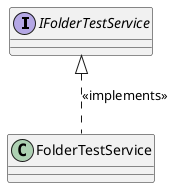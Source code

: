 @startuml
interface IFolderTestService {
    !ifdef FOLDER_TEST_SERVICE_CANDELETEOREDITFOLDERTEST
    +  CanDeleteOrEditFolderTest(folderTestId:Guid, cancellationToken:CancellationToken): Task<bool>
    !endif
    !ifdef FOLDER_TEST_SERVICE_ISOWNEROREDITOR
    +  IsOwnerOrEditor(folderTestId:Guid, cancellationToken:CancellationToken): Task<bool>
    !endif
    !ifdef FOLDER_TEST_SERVICE_TRYCANUSETESTEMPLATE
    +  TryCanUseTesTemplate(testTemplateId:Guid): Task
    !endif
}

'class FolderTestService {
'    -  _context : IApplicationDbContext
'    -  _identityService : IIdentityService
'    -  _user : IUser
'    + FolderTestService(context:IApplicationDbContext, user:IUser, identityService:IIdentityService)
'    +  CanDeleteOrEditFolderTest(folderTestId:Guid, cancellationToken:CancellationToken): Task<bool>
'    +  IsOwnerOrEditor(folderTestId:Guid, cancellationToken:CancellationToken): Task<bool>
'    +  TryCanUseTesTemplate(testTemplateId:Guid): Task
'}

IFolderTestService <|.. FolderTestService : <<implements>>
@enduml